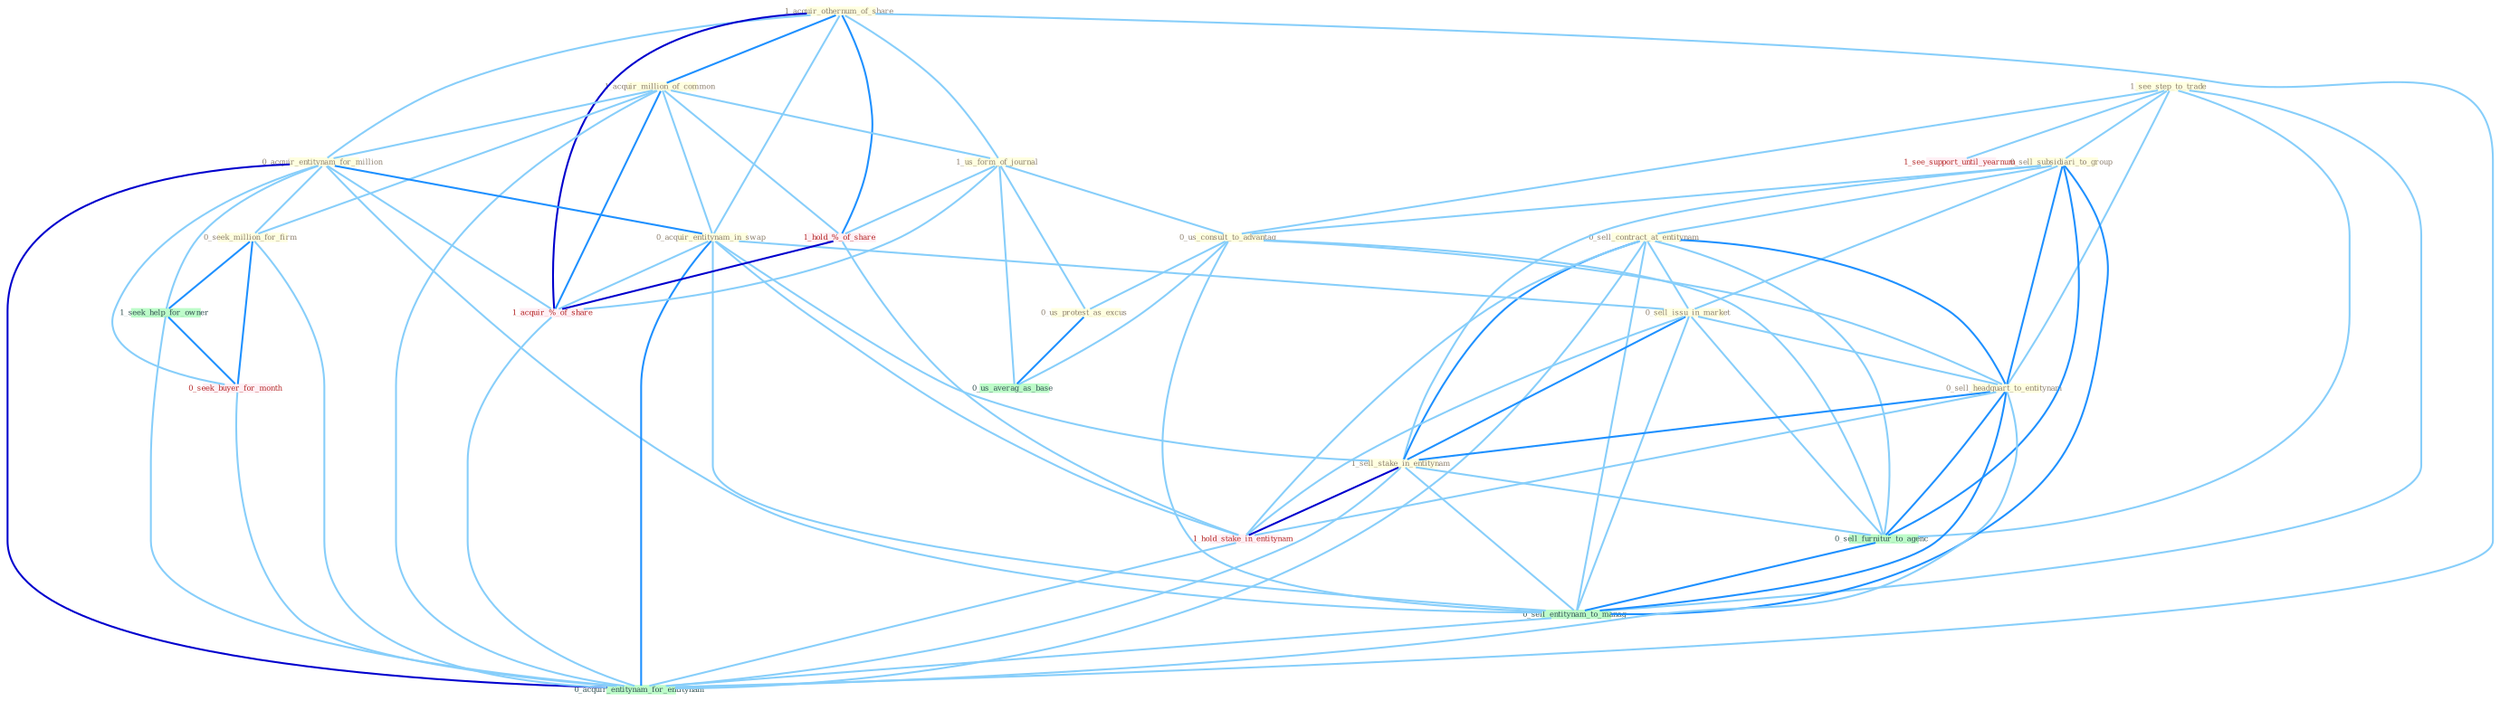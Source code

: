 Graph G{ 
    node
    [shape=polygon,style=filled,width=.5,height=.06,color="#BDFCC9",fixedsize=true,fontsize=4,
    fontcolor="#2f4f4f"];
    {node
    [color="#ffffe0", fontcolor="#8b7d6b"] "1_see_step_to_trade " "1_acquir_othernum_of_share " "0_sell_subsidiari_to_group " "0_sell_contract_at_entitynam " "1_acquir_million_of_common " "0_acquir_entitynam_for_million " "0_acquir_entitynam_in_swap " "0_sell_issu_in_market " "1_us_form_of_journal " "0_seek_million_for_firm " "0_us_consult_to_advantag " "0_sell_headquart_to_entitynam " "1_sell_stake_in_entitynam " "0_us_protest_as_excus "}
{node [color="#fff0f5", fontcolor="#b22222"] "1_hold_%_of_share " "1_hold_stake_in_entitynam " "0_seek_buyer_for_month " "1_acquir_%_of_share " "1_see_support_until_yearnum "}
edge [color="#B0E2FF"];

	"1_see_step_to_trade " -- "0_sell_subsidiari_to_group " [w="1", color="#87cefa" ];
	"1_see_step_to_trade " -- "0_us_consult_to_advantag " [w="1", color="#87cefa" ];
	"1_see_step_to_trade " -- "0_sell_headquart_to_entitynam " [w="1", color="#87cefa" ];
	"1_see_step_to_trade " -- "1_see_support_until_yearnum " [w="1", color="#87cefa" ];
	"1_see_step_to_trade " -- "0_sell_furnitur_to_agenc " [w="1", color="#87cefa" ];
	"1_see_step_to_trade " -- "0_sell_entitynam_to_manag " [w="1", color="#87cefa" ];
	"1_acquir_othernum_of_share " -- "1_acquir_million_of_common " [w="2", color="#1e90ff" , len=0.8];
	"1_acquir_othernum_of_share " -- "0_acquir_entitynam_for_million " [w="1", color="#87cefa" ];
	"1_acquir_othernum_of_share " -- "0_acquir_entitynam_in_swap " [w="1", color="#87cefa" ];
	"1_acquir_othernum_of_share " -- "1_us_form_of_journal " [w="1", color="#87cefa" ];
	"1_acquir_othernum_of_share " -- "1_hold_%_of_share " [w="2", color="#1e90ff" , len=0.8];
	"1_acquir_othernum_of_share " -- "1_acquir_%_of_share " [w="3", color="#0000cd" , len=0.6];
	"1_acquir_othernum_of_share " -- "0_acquir_entitynam_for_entitynam " [w="1", color="#87cefa" ];
	"0_sell_subsidiari_to_group " -- "0_sell_contract_at_entitynam " [w="1", color="#87cefa" ];
	"0_sell_subsidiari_to_group " -- "0_sell_issu_in_market " [w="1", color="#87cefa" ];
	"0_sell_subsidiari_to_group " -- "0_us_consult_to_advantag " [w="1", color="#87cefa" ];
	"0_sell_subsidiari_to_group " -- "0_sell_headquart_to_entitynam " [w="2", color="#1e90ff" , len=0.8];
	"0_sell_subsidiari_to_group " -- "1_sell_stake_in_entitynam " [w="1", color="#87cefa" ];
	"0_sell_subsidiari_to_group " -- "0_sell_furnitur_to_agenc " [w="2", color="#1e90ff" , len=0.8];
	"0_sell_subsidiari_to_group " -- "0_sell_entitynam_to_manag " [w="2", color="#1e90ff" , len=0.8];
	"0_sell_contract_at_entitynam " -- "0_sell_issu_in_market " [w="1", color="#87cefa" ];
	"0_sell_contract_at_entitynam " -- "0_sell_headquart_to_entitynam " [w="2", color="#1e90ff" , len=0.8];
	"0_sell_contract_at_entitynam " -- "1_sell_stake_in_entitynam " [w="2", color="#1e90ff" , len=0.8];
	"0_sell_contract_at_entitynam " -- "1_hold_stake_in_entitynam " [w="1", color="#87cefa" ];
	"0_sell_contract_at_entitynam " -- "0_sell_furnitur_to_agenc " [w="1", color="#87cefa" ];
	"0_sell_contract_at_entitynam " -- "0_sell_entitynam_to_manag " [w="1", color="#87cefa" ];
	"0_sell_contract_at_entitynam " -- "0_acquir_entitynam_for_entitynam " [w="1", color="#87cefa" ];
	"1_acquir_million_of_common " -- "0_acquir_entitynam_for_million " [w="1", color="#87cefa" ];
	"1_acquir_million_of_common " -- "0_acquir_entitynam_in_swap " [w="1", color="#87cefa" ];
	"1_acquir_million_of_common " -- "1_us_form_of_journal " [w="1", color="#87cefa" ];
	"1_acquir_million_of_common " -- "0_seek_million_for_firm " [w="1", color="#87cefa" ];
	"1_acquir_million_of_common " -- "1_hold_%_of_share " [w="1", color="#87cefa" ];
	"1_acquir_million_of_common " -- "1_acquir_%_of_share " [w="2", color="#1e90ff" , len=0.8];
	"1_acquir_million_of_common " -- "0_acquir_entitynam_for_entitynam " [w="1", color="#87cefa" ];
	"0_acquir_entitynam_for_million " -- "0_acquir_entitynam_in_swap " [w="2", color="#1e90ff" , len=0.8];
	"0_acquir_entitynam_for_million " -- "0_seek_million_for_firm " [w="1", color="#87cefa" ];
	"0_acquir_entitynam_for_million " -- "1_seek_help_for_owner " [w="1", color="#87cefa" ];
	"0_acquir_entitynam_for_million " -- "0_seek_buyer_for_month " [w="1", color="#87cefa" ];
	"0_acquir_entitynam_for_million " -- "1_acquir_%_of_share " [w="1", color="#87cefa" ];
	"0_acquir_entitynam_for_million " -- "0_sell_entitynam_to_manag " [w="1", color="#87cefa" ];
	"0_acquir_entitynam_for_million " -- "0_acquir_entitynam_for_entitynam " [w="3", color="#0000cd" , len=0.6];
	"0_acquir_entitynam_in_swap " -- "0_sell_issu_in_market " [w="1", color="#87cefa" ];
	"0_acquir_entitynam_in_swap " -- "1_sell_stake_in_entitynam " [w="1", color="#87cefa" ];
	"0_acquir_entitynam_in_swap " -- "1_hold_stake_in_entitynam " [w="1", color="#87cefa" ];
	"0_acquir_entitynam_in_swap " -- "1_acquir_%_of_share " [w="1", color="#87cefa" ];
	"0_acquir_entitynam_in_swap " -- "0_sell_entitynam_to_manag " [w="1", color="#87cefa" ];
	"0_acquir_entitynam_in_swap " -- "0_acquir_entitynam_for_entitynam " [w="2", color="#1e90ff" , len=0.8];
	"0_sell_issu_in_market " -- "0_sell_headquart_to_entitynam " [w="1", color="#87cefa" ];
	"0_sell_issu_in_market " -- "1_sell_stake_in_entitynam " [w="2", color="#1e90ff" , len=0.8];
	"0_sell_issu_in_market " -- "1_hold_stake_in_entitynam " [w="1", color="#87cefa" ];
	"0_sell_issu_in_market " -- "0_sell_furnitur_to_agenc " [w="1", color="#87cefa" ];
	"0_sell_issu_in_market " -- "0_sell_entitynam_to_manag " [w="1", color="#87cefa" ];
	"1_us_form_of_journal " -- "0_us_consult_to_advantag " [w="1", color="#87cefa" ];
	"1_us_form_of_journal " -- "0_us_protest_as_excus " [w="1", color="#87cefa" ];
	"1_us_form_of_journal " -- "1_hold_%_of_share " [w="1", color="#87cefa" ];
	"1_us_form_of_journal " -- "1_acquir_%_of_share " [w="1", color="#87cefa" ];
	"1_us_form_of_journal " -- "0_us_averag_as_base " [w="1", color="#87cefa" ];
	"0_seek_million_for_firm " -- "1_seek_help_for_owner " [w="2", color="#1e90ff" , len=0.8];
	"0_seek_million_for_firm " -- "0_seek_buyer_for_month " [w="2", color="#1e90ff" , len=0.8];
	"0_seek_million_for_firm " -- "0_acquir_entitynam_for_entitynam " [w="1", color="#87cefa" ];
	"0_us_consult_to_advantag " -- "0_sell_headquart_to_entitynam " [w="1", color="#87cefa" ];
	"0_us_consult_to_advantag " -- "0_us_protest_as_excus " [w="1", color="#87cefa" ];
	"0_us_consult_to_advantag " -- "0_sell_furnitur_to_agenc " [w="1", color="#87cefa" ];
	"0_us_consult_to_advantag " -- "0_us_averag_as_base " [w="1", color="#87cefa" ];
	"0_us_consult_to_advantag " -- "0_sell_entitynam_to_manag " [w="1", color="#87cefa" ];
	"0_sell_headquart_to_entitynam " -- "1_sell_stake_in_entitynam " [w="2", color="#1e90ff" , len=0.8];
	"0_sell_headquart_to_entitynam " -- "1_hold_stake_in_entitynam " [w="1", color="#87cefa" ];
	"0_sell_headquart_to_entitynam " -- "0_sell_furnitur_to_agenc " [w="2", color="#1e90ff" , len=0.8];
	"0_sell_headquart_to_entitynam " -- "0_sell_entitynam_to_manag " [w="2", color="#1e90ff" , len=0.8];
	"0_sell_headquart_to_entitynam " -- "0_acquir_entitynam_for_entitynam " [w="1", color="#87cefa" ];
	"1_sell_stake_in_entitynam " -- "1_hold_stake_in_entitynam " [w="3", color="#0000cd" , len=0.6];
	"1_sell_stake_in_entitynam " -- "0_sell_furnitur_to_agenc " [w="1", color="#87cefa" ];
	"1_sell_stake_in_entitynam " -- "0_sell_entitynam_to_manag " [w="1", color="#87cefa" ];
	"1_sell_stake_in_entitynam " -- "0_acquir_entitynam_for_entitynam " [w="1", color="#87cefa" ];
	"0_us_protest_as_excus " -- "0_us_averag_as_base " [w="2", color="#1e90ff" , len=0.8];
	"1_hold_%_of_share " -- "1_hold_stake_in_entitynam " [w="1", color="#87cefa" ];
	"1_hold_%_of_share " -- "1_acquir_%_of_share " [w="3", color="#0000cd" , len=0.6];
	"1_hold_stake_in_entitynam " -- "0_acquir_entitynam_for_entitynam " [w="1", color="#87cefa" ];
	"1_seek_help_for_owner " -- "0_seek_buyer_for_month " [w="2", color="#1e90ff" , len=0.8];
	"1_seek_help_for_owner " -- "0_acquir_entitynam_for_entitynam " [w="1", color="#87cefa" ];
	"0_seek_buyer_for_month " -- "0_acquir_entitynam_for_entitynam " [w="1", color="#87cefa" ];
	"1_acquir_%_of_share " -- "0_acquir_entitynam_for_entitynam " [w="1", color="#87cefa" ];
	"0_sell_furnitur_to_agenc " -- "0_sell_entitynam_to_manag " [w="2", color="#1e90ff" , len=0.8];
	"0_sell_entitynam_to_manag " -- "0_acquir_entitynam_for_entitynam " [w="1", color="#87cefa" ];
}